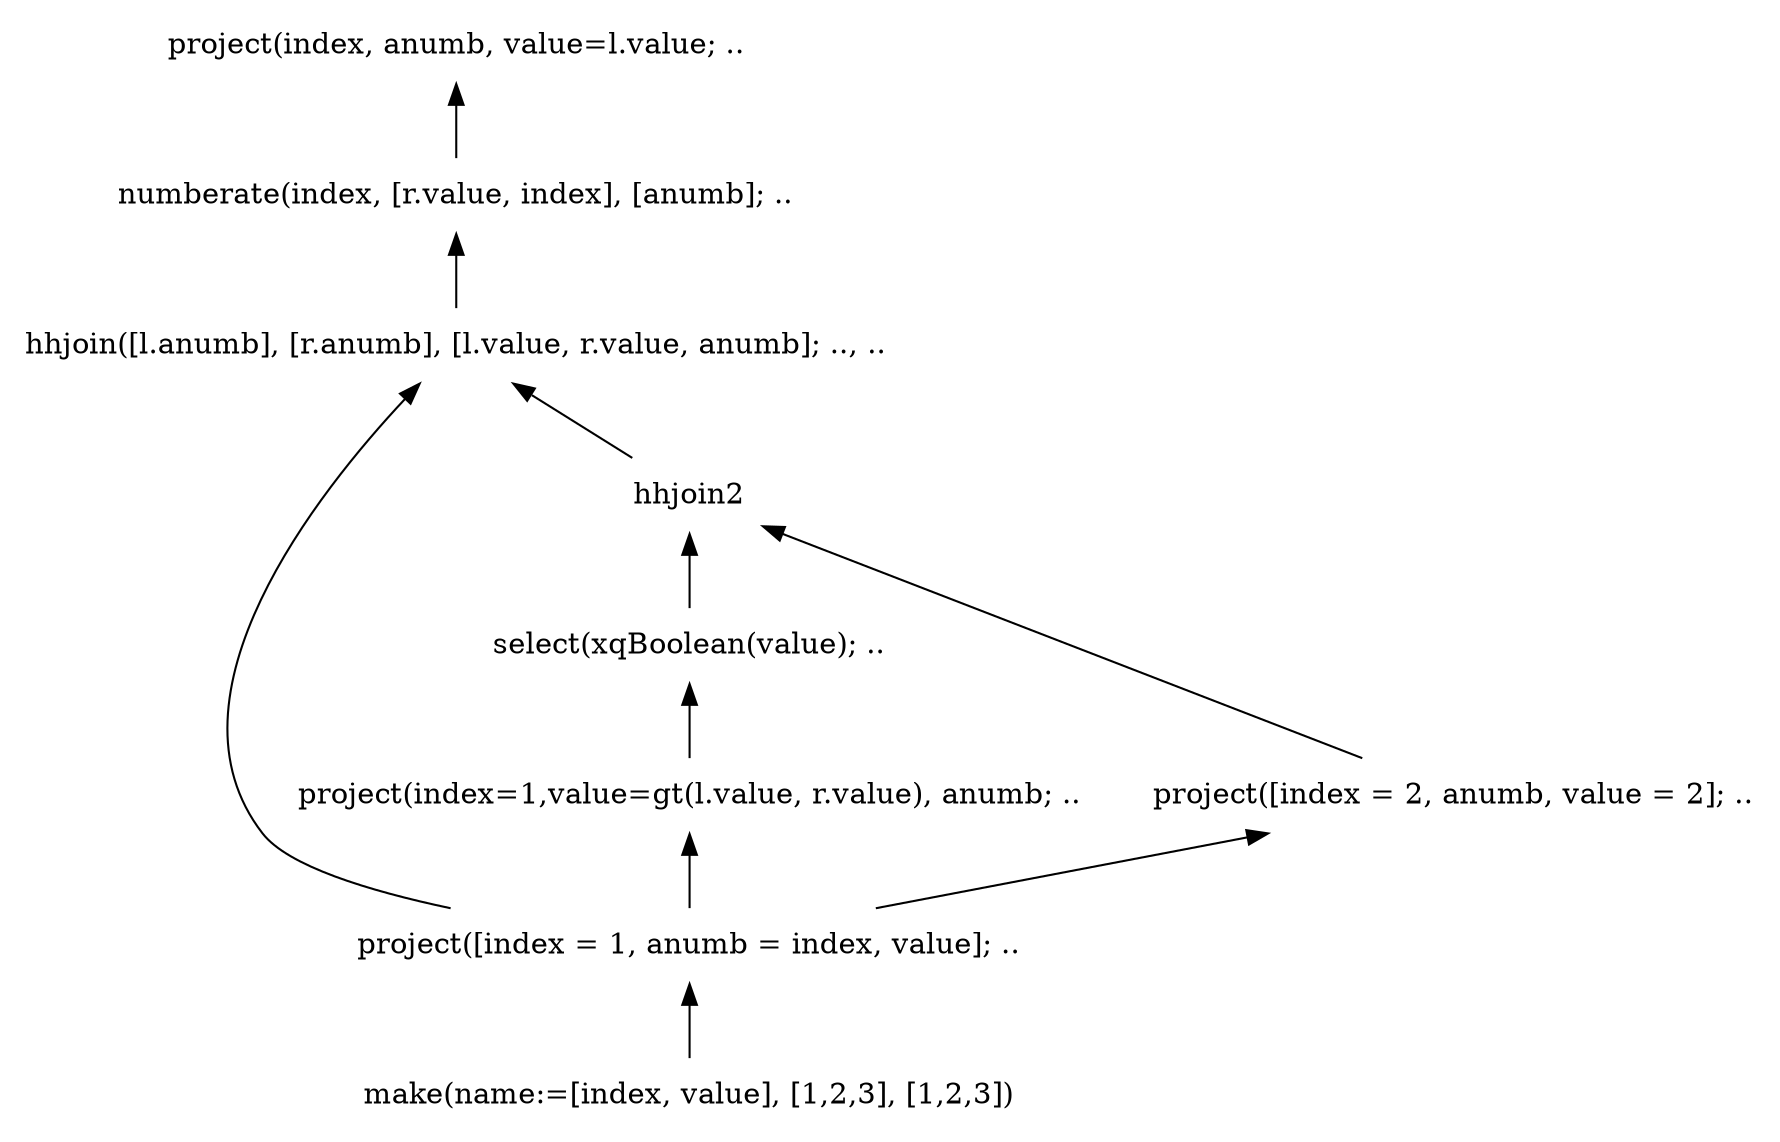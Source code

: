 digraph AST {
edge [color=black, dir=both, weight=1, fontcolor=black, fontname=Helvetica, arrowhead=none,arrowtail=normal]
node [shape=plaintext]

// DAGifying nodes
project123->make123;
make123 [label="make(name:=[index, value], [1,2,3], [1,2,3])"];
//make2 [label="make(name:=[index, value],[1],[2])"];
project123 [label="project([index = 1, anumb = index, value]; .."];
//project2 [label="project([index = 2, anumb = index, value]; .."];
//project2->make2;


// Ordinary nodes
project1 [label="project(index, anumb, value=l.value; .."];
numberate1 [label="numberate(index, [r.value, index], [anumb]; .."];
hhjoin1 [label="hhjoin([l.anumb], [r.anumb], [l.value, r.value, anumb]; .., .."];
//hhjoin2 [label="hhjoin([],[], [l.value, anumb]; .."];

select1 [label="select(xqBoolean(value); .."];
project5 [label="project(index=1,value=gt(l.value, r.value), anumb; .."];
//hhjoin4 [label=" hhjoin([], [], [l.value, r.value, anumb]; ..,.."];

project_compact [label="project([index = 2, anumb, value = 2]; .."]

//union1 [label="union(; , ,"]
//numberate2 [label="numberate(index,[sprIdx,index],[]; .."]

project1->numberate1
  numberate1->hhjoin1
    hhjoin1->hhjoin2
      hhjoin2->select1
        select1->project5
          project5->project123

      //hhjoin2->numberate2
        //numberate2->union1
        hhjoin2->project_compact
           project_compact->project123
//              project5->hhjoin4
//                hhjoin4->project123
//                hhjoin4->make2
    hhjoin1->project123
}